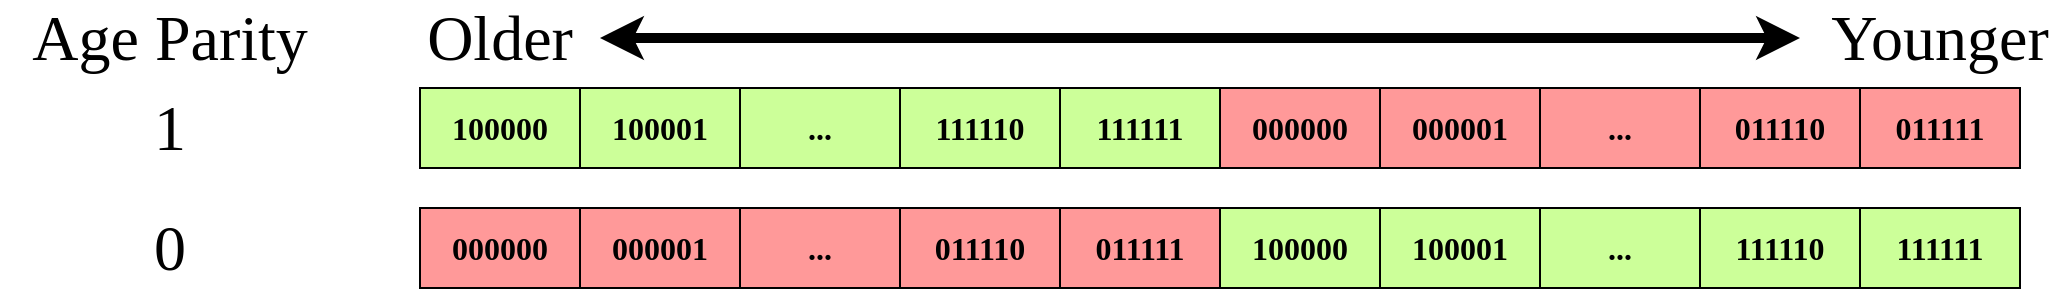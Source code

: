 <mxfile version="24.9.0" pages="2">
  <diagram name="comparison" id="0M0nQe4vPvwhYYGZiS-Q">
    <mxGraphModel dx="1242" dy="785" grid="1" gridSize="10" guides="1" tooltips="1" connect="1" arrows="1" fold="1" page="1" pageScale="1" pageWidth="850" pageHeight="1100" math="0" shadow="0">
      <root>
        <mxCell id="0" />
        <mxCell id="1" parent="0" />
        <mxCell id="TExIWr_ZSbE-Itn35Uh6-1" value="&lt;font face=&quot;Source Code Pro&quot; style=&quot;font-size: 16px;&quot;&gt;&lt;b style=&quot;&quot;&gt;100000&lt;/b&gt;&lt;/font&gt;" style="rounded=0;whiteSpace=wrap;html=1;fillColor=#CCFF99;" vertex="1" parent="1">
          <mxGeometry x="220" y="50" width="80" height="40" as="geometry" />
        </mxCell>
        <mxCell id="TExIWr_ZSbE-Itn35Uh6-2" value="&lt;font face=&quot;Source Code Pro&quot;&gt;&lt;b&gt;100001&lt;/b&gt;&lt;/font&gt;" style="rounded=0;whiteSpace=wrap;html=1;fontSize=16;fillColor=#CCFF99;" vertex="1" parent="1">
          <mxGeometry x="300" y="50" width="80" height="40" as="geometry" />
        </mxCell>
        <mxCell id="TExIWr_ZSbE-Itn35Uh6-3" value="&lt;font face=&quot;Source Code Pro&quot;&gt;&lt;b&gt;...&lt;/b&gt;&lt;/font&gt;" style="rounded=0;whiteSpace=wrap;html=1;fontSize=16;fillColor=#CCFF99;" vertex="1" parent="1">
          <mxGeometry x="380" y="50" width="80" height="40" as="geometry" />
        </mxCell>
        <mxCell id="TExIWr_ZSbE-Itn35Uh6-4" value="&lt;font face=&quot;Source Code Pro&quot;&gt;&lt;b&gt;111110&lt;/b&gt;&lt;/font&gt;" style="rounded=0;whiteSpace=wrap;html=1;fontSize=16;fillColor=#CCFF99;" vertex="1" parent="1">
          <mxGeometry x="460" y="50" width="80" height="40" as="geometry" />
        </mxCell>
        <mxCell id="TExIWr_ZSbE-Itn35Uh6-5" value="&lt;font face=&quot;Source Code Pro&quot;&gt;&lt;b&gt;111111&lt;/b&gt;&lt;/font&gt;" style="rounded=0;whiteSpace=wrap;html=1;fontSize=16;fillColor=#CCFF99;" vertex="1" parent="1">
          <mxGeometry x="540" y="50" width="80" height="40" as="geometry" />
        </mxCell>
        <mxCell id="TExIWr_ZSbE-Itn35Uh6-6" value="&lt;font face=&quot;Source Code Pro&quot;&gt;&lt;b&gt;000000&lt;/b&gt;&lt;/font&gt;" style="rounded=0;whiteSpace=wrap;html=1;fontSize=16;fillColor=#FF9999;" vertex="1" parent="1">
          <mxGeometry x="620" y="50" width="80" height="40" as="geometry" />
        </mxCell>
        <mxCell id="TExIWr_ZSbE-Itn35Uh6-7" value="&lt;font face=&quot;Source Code Pro&quot;&gt;&lt;b&gt;000001&lt;/b&gt;&lt;/font&gt;" style="rounded=0;whiteSpace=wrap;html=1;fontSize=16;fillColor=#FF9999;" vertex="1" parent="1">
          <mxGeometry x="700" y="50" width="80" height="40" as="geometry" />
        </mxCell>
        <mxCell id="TExIWr_ZSbE-Itn35Uh6-8" value="&lt;font face=&quot;Source Code Pro&quot;&gt;&lt;b&gt;...&lt;/b&gt;&lt;/font&gt;" style="rounded=0;whiteSpace=wrap;html=1;fontSize=16;fillColor=#FF9999;" vertex="1" parent="1">
          <mxGeometry x="780" y="50" width="80" height="40" as="geometry" />
        </mxCell>
        <mxCell id="TExIWr_ZSbE-Itn35Uh6-9" value="&lt;font face=&quot;Source Code Pro&quot;&gt;&lt;b&gt;011110&lt;/b&gt;&lt;/font&gt;" style="rounded=0;whiteSpace=wrap;html=1;fontSize=16;fillColor=#FF9999;" vertex="1" parent="1">
          <mxGeometry x="860" y="50" width="80" height="40" as="geometry" />
        </mxCell>
        <mxCell id="TExIWr_ZSbE-Itn35Uh6-10" value="&lt;font face=&quot;Source Code Pro&quot;&gt;&lt;b&gt;011111&lt;/b&gt;&lt;/font&gt;" style="rounded=0;whiteSpace=wrap;html=1;fontSize=16;fillColor=#FF9999;" vertex="1" parent="1">
          <mxGeometry x="940" y="50" width="80" height="40" as="geometry" />
        </mxCell>
        <mxCell id="TExIWr_ZSbE-Itn35Uh6-11" value="&lt;font data-font-src=&quot;https://fonts.googleapis.com/css?family=Spectral&quot; face=&quot;Spectral&quot; style=&quot;font-size: 32px;&quot;&gt;Older&lt;/font&gt;" style="text;html=1;align=center;verticalAlign=middle;whiteSpace=wrap;rounded=0;" vertex="1" parent="1">
          <mxGeometry x="220" y="10" width="80" height="30" as="geometry" />
        </mxCell>
        <mxCell id="TExIWr_ZSbE-Itn35Uh6-12" value="&lt;font data-font-src=&quot;https://fonts.googleapis.com/css?family=Spectral&quot; face=&quot;Spectral&quot; style=&quot;font-size: 32px;&quot;&gt;Younger&lt;/font&gt;" style="text;html=1;align=center;verticalAlign=middle;whiteSpace=wrap;rounded=0;" vertex="1" parent="1">
          <mxGeometry x="940" y="10" width="80" height="30" as="geometry" />
        </mxCell>
        <mxCell id="TExIWr_ZSbE-Itn35Uh6-13" value="" style="endArrow=classic;startArrow=classic;html=1;rounded=0;strokeWidth=5;" edge="1" parent="1">
          <mxGeometry width="50" height="50" relative="1" as="geometry">
            <mxPoint x="310" y="25" as="sourcePoint" />
            <mxPoint x="910" y="25" as="targetPoint" />
          </mxGeometry>
        </mxCell>
        <mxCell id="TExIWr_ZSbE-Itn35Uh6-14" value="&lt;font data-font-src=&quot;https://fonts.googleapis.com/css?family=Spectral&quot; face=&quot;Spectral&quot; style=&quot;font-size: 32px;&quot;&gt;Age Parity&lt;/font&gt;" style="text;html=1;align=center;verticalAlign=middle;whiteSpace=wrap;rounded=0;" vertex="1" parent="1">
          <mxGeometry x="10" y="10" width="170" height="30" as="geometry" />
        </mxCell>
        <mxCell id="TExIWr_ZSbE-Itn35Uh6-15" value="&lt;font face=&quot;Source Code Pro&quot; style=&quot;font-size: 32px;&quot;&gt;0&lt;/font&gt;" style="text;html=1;align=center;verticalAlign=middle;whiteSpace=wrap;rounded=0;" vertex="1" parent="1">
          <mxGeometry x="75" y="110" width="40" height="40" as="geometry" />
        </mxCell>
        <mxCell id="TExIWr_ZSbE-Itn35Uh6-16" value="&lt;font face=&quot;Source Code Pro&quot; style=&quot;font-size: 32px;&quot;&gt;1&lt;/font&gt;" style="text;html=1;align=center;verticalAlign=middle;whiteSpace=wrap;rounded=0;" vertex="1" parent="1">
          <mxGeometry x="75" y="50" width="40" height="40" as="geometry" />
        </mxCell>
        <mxCell id="TExIWr_ZSbE-Itn35Uh6-17" value="&lt;font face=&quot;Source Code Pro&quot;&gt;&lt;b&gt;000000&lt;/b&gt;&lt;/font&gt;" style="rounded=0;whiteSpace=wrap;html=1;fontSize=16;fillColor=#FF9999;" vertex="1" parent="1">
          <mxGeometry x="220" y="110" width="80" height="40" as="geometry" />
        </mxCell>
        <mxCell id="TExIWr_ZSbE-Itn35Uh6-18" value="&lt;font face=&quot;Source Code Pro&quot;&gt;&lt;b&gt;000001&lt;/b&gt;&lt;/font&gt;" style="rounded=0;whiteSpace=wrap;html=1;fontSize=16;fillColor=#FF9999;" vertex="1" parent="1">
          <mxGeometry x="300" y="110" width="80" height="40" as="geometry" />
        </mxCell>
        <mxCell id="TExIWr_ZSbE-Itn35Uh6-19" value="&lt;font face=&quot;Source Code Pro&quot;&gt;&lt;b&gt;...&lt;/b&gt;&lt;/font&gt;" style="rounded=0;whiteSpace=wrap;html=1;fontSize=16;fillColor=#FF9999;" vertex="1" parent="1">
          <mxGeometry x="380" y="110" width="80" height="40" as="geometry" />
        </mxCell>
        <mxCell id="TExIWr_ZSbE-Itn35Uh6-20" value="&lt;font face=&quot;Source Code Pro&quot;&gt;&lt;b&gt;011110&lt;/b&gt;&lt;/font&gt;" style="rounded=0;whiteSpace=wrap;html=1;fontSize=16;fillColor=#FF9999;" vertex="1" parent="1">
          <mxGeometry x="460" y="110" width="80" height="40" as="geometry" />
        </mxCell>
        <mxCell id="TExIWr_ZSbE-Itn35Uh6-21" value="&lt;font face=&quot;Source Code Pro&quot;&gt;&lt;b&gt;011111&lt;/b&gt;&lt;/font&gt;" style="rounded=0;whiteSpace=wrap;html=1;fontSize=16;fillColor=#FF9999;" vertex="1" parent="1">
          <mxGeometry x="540" y="110" width="80" height="40" as="geometry" />
        </mxCell>
        <mxCell id="TExIWr_ZSbE-Itn35Uh6-22" value="&lt;font face=&quot;Source Code Pro&quot; style=&quot;font-size: 16px;&quot;&gt;&lt;b style=&quot;&quot;&gt;100000&lt;/b&gt;&lt;/font&gt;" style="rounded=0;whiteSpace=wrap;html=1;fillColor=#CCFF99;" vertex="1" parent="1">
          <mxGeometry x="620" y="110" width="80" height="40" as="geometry" />
        </mxCell>
        <mxCell id="TExIWr_ZSbE-Itn35Uh6-23" value="&lt;font face=&quot;Source Code Pro&quot;&gt;&lt;b&gt;100001&lt;/b&gt;&lt;/font&gt;" style="rounded=0;whiteSpace=wrap;html=1;fontSize=16;fillColor=#CCFF99;" vertex="1" parent="1">
          <mxGeometry x="700" y="110" width="80" height="40" as="geometry" />
        </mxCell>
        <mxCell id="TExIWr_ZSbE-Itn35Uh6-24" value="&lt;font face=&quot;Source Code Pro&quot;&gt;&lt;b&gt;...&lt;/b&gt;&lt;/font&gt;" style="rounded=0;whiteSpace=wrap;html=1;fontSize=16;fillColor=#CCFF99;" vertex="1" parent="1">
          <mxGeometry x="780" y="110" width="80" height="40" as="geometry" />
        </mxCell>
        <mxCell id="TExIWr_ZSbE-Itn35Uh6-25" value="&lt;font face=&quot;Source Code Pro&quot;&gt;&lt;b&gt;111110&lt;/b&gt;&lt;/font&gt;" style="rounded=0;whiteSpace=wrap;html=1;fontSize=16;fillColor=#CCFF99;" vertex="1" parent="1">
          <mxGeometry x="860" y="110" width="80" height="40" as="geometry" />
        </mxCell>
        <mxCell id="TExIWr_ZSbE-Itn35Uh6-26" value="&lt;font face=&quot;Source Code Pro&quot;&gt;&lt;b&gt;111111&lt;/b&gt;&lt;/font&gt;" style="rounded=0;whiteSpace=wrap;html=1;fontSize=16;fillColor=#CCFF99;" vertex="1" parent="1">
          <mxGeometry x="940" y="110" width="80" height="40" as="geometry" />
        </mxCell>
      </root>
    </mxGraphModel>
  </diagram>
  <diagram id="j8wYUCVkxpJF3SLPZUCT" name="transition">
    <mxGraphModel dx="1242" dy="785" grid="1" gridSize="10" guides="1" tooltips="1" connect="1" arrows="1" fold="1" page="1" pageScale="1" pageWidth="850" pageHeight="1100" math="0" shadow="0">
      <root>
        <mxCell id="0" />
        <mxCell id="1" parent="0" />
        <mxCell id="yOnYXmLydsECGC7rRDOM-1" value="&lt;font data-font-src=&quot;https://fonts.googleapis.com/css?family=Spectral&quot; face=&quot;Spectral&quot; style=&quot;font-size: 32px;&quot;&gt;Age Parity&lt;/font&gt;" style="text;html=1;align=center;verticalAlign=middle;whiteSpace=wrap;rounded=0;" vertex="1" parent="1">
          <mxGeometry x="40" y="160" width="170" height="30" as="geometry" />
        </mxCell>
        <mxCell id="p1rVr1j-u2DOIWnISoBu-1" value="&lt;font face=&quot;Source Code Pro&quot; style=&quot;font-size: 16px;&quot;&gt;&lt;b style=&quot;&quot;&gt;100000&lt;/b&gt;&lt;/font&gt;" style="rounded=0;whiteSpace=wrap;html=1;fillColor=#CCFF99;" vertex="1" parent="1">
          <mxGeometry x="640" y="200" width="80" height="40" as="geometry" />
        </mxCell>
        <mxCell id="p1rVr1j-u2DOIWnISoBu-2" value="&lt;font face=&quot;Source Code Pro&quot;&gt;&lt;b&gt;100001&lt;/b&gt;&lt;/font&gt;" style="rounded=0;whiteSpace=wrap;html=1;fontSize=16;fillColor=#CCFF99;" vertex="1" parent="1">
          <mxGeometry x="720" y="200" width="80" height="40" as="geometry" />
        </mxCell>
        <mxCell id="p1rVr1j-u2DOIWnISoBu-3" value="&lt;font face=&quot;Source Code Pro&quot;&gt;&lt;b&gt;...&lt;/b&gt;&lt;/font&gt;" style="rounded=0;whiteSpace=wrap;html=1;fontSize=16;fillColor=#CCFF99;" vertex="1" parent="1">
          <mxGeometry x="800" y="200" width="80" height="40" as="geometry" />
        </mxCell>
        <mxCell id="p1rVr1j-u2DOIWnISoBu-4" value="&lt;font face=&quot;Source Code Pro&quot;&gt;&lt;b&gt;111110&lt;/b&gt;&lt;/font&gt;" style="rounded=0;whiteSpace=wrap;html=1;fontSize=16;fillColor=#CCFF99;" vertex="1" parent="1">
          <mxGeometry x="880" y="200" width="80" height="40" as="geometry" />
        </mxCell>
        <mxCell id="p1rVr1j-u2DOIWnISoBu-5" value="&lt;font face=&quot;Source Code Pro&quot;&gt;&lt;b&gt;111111&lt;/b&gt;&lt;/font&gt;" style="rounded=0;whiteSpace=wrap;html=1;fontSize=16;fillColor=#CCFF99;" vertex="1" parent="1">
          <mxGeometry x="960" y="200" width="80" height="40" as="geometry" />
        </mxCell>
        <mxCell id="p1rVr1j-u2DOIWnISoBu-6" value="&lt;font face=&quot;Source Code Pro&quot;&gt;&lt;b&gt;000000&lt;/b&gt;&lt;/font&gt;" style="rounded=0;whiteSpace=wrap;html=1;fontSize=16;fillColor=#FF9999;" vertex="1" parent="1">
          <mxGeometry x="240" y="200" width="80" height="40" as="geometry" />
        </mxCell>
        <mxCell id="p1rVr1j-u2DOIWnISoBu-7" value="&lt;font face=&quot;Source Code Pro&quot;&gt;&lt;b&gt;000001&lt;/b&gt;&lt;/font&gt;" style="rounded=0;whiteSpace=wrap;html=1;fontSize=16;fillColor=#FF9999;" vertex="1" parent="1">
          <mxGeometry x="320" y="200" width="80" height="40" as="geometry" />
        </mxCell>
        <mxCell id="p1rVr1j-u2DOIWnISoBu-8" value="&lt;font face=&quot;Source Code Pro&quot;&gt;&lt;b&gt;...&lt;/b&gt;&lt;/font&gt;" style="rounded=0;whiteSpace=wrap;html=1;fontSize=16;fillColor=#FF9999;" vertex="1" parent="1">
          <mxGeometry x="400" y="200" width="80" height="40" as="geometry" />
        </mxCell>
        <mxCell id="p1rVr1j-u2DOIWnISoBu-9" value="&lt;font face=&quot;Source Code Pro&quot;&gt;&lt;b&gt;011110&lt;/b&gt;&lt;/font&gt;" style="rounded=0;whiteSpace=wrap;html=1;fontSize=16;fillColor=#FF9999;" vertex="1" parent="1">
          <mxGeometry x="480" y="200" width="80" height="40" as="geometry" />
        </mxCell>
        <mxCell id="p1rVr1j-u2DOIWnISoBu-10" value="&lt;font face=&quot;Source Code Pro&quot;&gt;&lt;b&gt;011111&lt;/b&gt;&lt;/font&gt;" style="rounded=0;whiteSpace=wrap;html=1;fontSize=16;fillColor=#FF9999;" vertex="1" parent="1">
          <mxGeometry x="560" y="200" width="80" height="40" as="geometry" />
        </mxCell>
        <mxCell id="p1rVr1j-u2DOIWnISoBu-11" value="" style="endArrow=classic;html=1;rounded=0;strokeWidth=4;" edge="1" parent="1">
          <mxGeometry width="50" height="50" relative="1" as="geometry">
            <mxPoint x="599.94" y="150" as="sourcePoint" />
            <mxPoint x="599.94" y="190" as="targetPoint" />
          </mxGeometry>
        </mxCell>
        <mxCell id="p1rVr1j-u2DOIWnISoBu-12" value="&lt;font data-font-src=&quot;https://fonts.googleapis.com/css?family=Spectral&quot; face=&quot;Spectral&quot; style=&quot;font-size: 24px;&quot;&gt;Last Committed&lt;/font&gt;" style="text;html=1;align=center;verticalAlign=middle;whiteSpace=wrap;rounded=0;strokeColor=default;fillColor=default;" vertex="1" parent="1">
          <mxGeometry x="507.5" y="110" width="185" height="40" as="geometry" />
        </mxCell>
        <mxCell id="p1rVr1j-u2DOIWnISoBu-15" value="" style="endArrow=classic;html=1;rounded=0;strokeWidth=4;" edge="1" parent="1">
          <mxGeometry width="50" height="50" relative="1" as="geometry">
            <mxPoint x="999.94" y="150" as="sourcePoint" />
            <mxPoint x="999.94" y="190" as="targetPoint" />
          </mxGeometry>
        </mxCell>
        <mxCell id="p1rVr1j-u2DOIWnISoBu-16" value="&lt;font data-font-src=&quot;https://fonts.googleapis.com/css?family=Spectral&quot; face=&quot;Spectral&quot; style=&quot;font-size: 24px;&quot;&gt;Next To Issue&lt;/font&gt;" style="text;html=1;align=center;verticalAlign=middle;whiteSpace=wrap;rounded=0;strokeColor=default;fillColor=default;" vertex="1" parent="1">
          <mxGeometry x="907.5" y="110" width="185" height="40" as="geometry" />
        </mxCell>
        <mxCell id="-m3cgNoUSR38deEld0bs-1" value="&lt;font face=&quot;Source Code Pro&quot; style=&quot;font-size: 32px;&quot;&gt;0&lt;/font&gt;" style="text;html=1;align=center;verticalAlign=middle;whiteSpace=wrap;rounded=0;" vertex="1" parent="1">
          <mxGeometry x="100" y="200" width="40" height="40" as="geometry" />
        </mxCell>
        <mxCell id="-m3cgNoUSR38deEld0bs-12" value="" style="endArrow=classic;html=1;rounded=0;strokeWidth=4;" edge="1" parent="1">
          <mxGeometry width="50" height="50" relative="1" as="geometry">
            <mxPoint x="679.63" y="260" as="sourcePoint" />
            <mxPoint x="679.63" y="300" as="targetPoint" />
          </mxGeometry>
        </mxCell>
        <mxCell id="-m3cgNoUSR38deEld0bs-14" value="" style="endArrow=classic;html=1;rounded=0;strokeWidth=4;" edge="1" parent="1">
          <mxGeometry width="50" height="50" relative="1" as="geometry">
            <mxPoint x="999.94" y="260" as="sourcePoint" />
            <mxPoint x="999.94" y="300" as="targetPoint" />
          </mxGeometry>
        </mxCell>
        <mxCell id="-m3cgNoUSR38deEld0bs-16" value="&lt;font face=&quot;Source Code Pro&quot; style=&quot;font-size: 32px;&quot;&gt;0&lt;/font&gt;&lt;font face=&quot;Source Code Pro&quot;&gt;&lt;span style=&quot;font-size: 32px;&quot;&gt;→1&lt;/span&gt;&lt;/font&gt;" style="text;html=1;align=center;verticalAlign=middle;whiteSpace=wrap;rounded=0;" vertex="1" parent="1">
          <mxGeometry x="100" y="310" width="40" height="40" as="geometry" />
        </mxCell>
        <mxCell id="-m3cgNoUSR38deEld0bs-17" value="&lt;font face=&quot;Source Code Pro&quot;&gt;&lt;span style=&quot;font-size: 32px;&quot;&gt;1&lt;/span&gt;&lt;/font&gt;" style="text;html=1;align=center;verticalAlign=middle;whiteSpace=wrap;rounded=0;" vertex="1" parent="1">
          <mxGeometry x="100" y="420" width="40" height="40" as="geometry" />
        </mxCell>
        <mxCell id="-m3cgNoUSR38deEld0bs-18" value="&lt;font face=&quot;Source Code Pro&quot; style=&quot;font-size: 16px;&quot;&gt;&lt;b style=&quot;&quot;&gt;100000&lt;/b&gt;&lt;/font&gt;" style="rounded=0;whiteSpace=wrap;html=1;fillColor=#CCFF99;" vertex="1" parent="1">
          <mxGeometry x="640" y="420" width="80" height="40" as="geometry" />
        </mxCell>
        <mxCell id="-m3cgNoUSR38deEld0bs-19" value="&lt;font face=&quot;Source Code Pro&quot;&gt;&lt;b&gt;100001&lt;/b&gt;&lt;/font&gt;" style="rounded=0;whiteSpace=wrap;html=1;fontSize=16;fillColor=#CCFF99;" vertex="1" parent="1">
          <mxGeometry x="720" y="420" width="80" height="40" as="geometry" />
        </mxCell>
        <mxCell id="-m3cgNoUSR38deEld0bs-20" value="&lt;font face=&quot;Source Code Pro&quot;&gt;&lt;b&gt;...&lt;/b&gt;&lt;/font&gt;" style="rounded=0;whiteSpace=wrap;html=1;fontSize=16;fillColor=#CCFF99;" vertex="1" parent="1">
          <mxGeometry x="800" y="420" width="80" height="40" as="geometry" />
        </mxCell>
        <mxCell id="-m3cgNoUSR38deEld0bs-21" value="&lt;font face=&quot;Source Code Pro&quot;&gt;&lt;b&gt;111110&lt;/b&gt;&lt;/font&gt;" style="rounded=0;whiteSpace=wrap;html=1;fontSize=16;fillColor=#CCFF99;" vertex="1" parent="1">
          <mxGeometry x="880" y="420" width="80" height="40" as="geometry" />
        </mxCell>
        <mxCell id="-m3cgNoUSR38deEld0bs-22" value="&lt;font face=&quot;Source Code Pro&quot;&gt;&lt;b&gt;111111&lt;/b&gt;&lt;/font&gt;" style="rounded=0;whiteSpace=wrap;html=1;fontSize=16;fillColor=#CCFF99;" vertex="1" parent="1">
          <mxGeometry x="960" y="420" width="80" height="40" as="geometry" />
        </mxCell>
        <mxCell id="-m3cgNoUSR38deEld0bs-23" value="&lt;font face=&quot;Source Code Pro&quot;&gt;&lt;b&gt;000000&lt;/b&gt;&lt;/font&gt;" style="rounded=0;whiteSpace=wrap;html=1;fontSize=16;fillColor=#FF9999;" vertex="1" parent="1">
          <mxGeometry x="1040" y="420" width="80" height="40" as="geometry" />
        </mxCell>
        <mxCell id="-m3cgNoUSR38deEld0bs-24" value="&lt;font face=&quot;Source Code Pro&quot;&gt;&lt;b&gt;000001&lt;/b&gt;&lt;/font&gt;" style="rounded=0;whiteSpace=wrap;html=1;fontSize=16;fillColor=#FF9999;" vertex="1" parent="1">
          <mxGeometry x="1120" y="420" width="80" height="40" as="geometry" />
        </mxCell>
        <mxCell id="-m3cgNoUSR38deEld0bs-25" value="&lt;font face=&quot;Source Code Pro&quot;&gt;&lt;b&gt;...&lt;/b&gt;&lt;/font&gt;" style="rounded=0;whiteSpace=wrap;html=1;fontSize=16;fillColor=#FF9999;" vertex="1" parent="1">
          <mxGeometry x="1200" y="420" width="80" height="40" as="geometry" />
        </mxCell>
        <mxCell id="-m3cgNoUSR38deEld0bs-26" value="&lt;font face=&quot;Source Code Pro&quot;&gt;&lt;b&gt;011110&lt;/b&gt;&lt;/font&gt;" style="rounded=0;whiteSpace=wrap;html=1;fontSize=16;fillColor=#FF9999;" vertex="1" parent="1">
          <mxGeometry x="1280" y="420" width="80" height="40" as="geometry" />
        </mxCell>
        <mxCell id="-m3cgNoUSR38deEld0bs-27" value="&lt;font face=&quot;Source Code Pro&quot;&gt;&lt;b&gt;011111&lt;/b&gt;&lt;/font&gt;" style="rounded=0;whiteSpace=wrap;html=1;fontSize=16;fillColor=#FF9999;" vertex="1" parent="1">
          <mxGeometry x="1360" y="420" width="80" height="40" as="geometry" />
        </mxCell>
        <mxCell id="-m3cgNoUSR38deEld0bs-28" value="" style="endArrow=classic;html=1;rounded=0;strokeWidth=4;" edge="1" parent="1">
          <mxGeometry width="50" height="50" relative="1" as="geometry">
            <mxPoint x="679.63" y="370" as="sourcePoint" />
            <mxPoint x="679.63" y="410" as="targetPoint" />
          </mxGeometry>
        </mxCell>
        <mxCell id="-m3cgNoUSR38deEld0bs-29" value="" style="endArrow=classic;html=1;rounded=0;strokeWidth=4;" edge="1" parent="1">
          <mxGeometry width="50" height="50" relative="1" as="geometry">
            <mxPoint x="1079.5" y="370" as="sourcePoint" />
            <mxPoint x="1079.5" y="410" as="targetPoint" />
          </mxGeometry>
        </mxCell>
        <mxCell id="EWrY2184X5Bb_nTCAWqA-1" value="&lt;font face=&quot;Source Code Pro&quot; style=&quot;font-size: 16px;&quot;&gt;&lt;b style=&quot;&quot;&gt;100000&lt;/b&gt;&lt;/font&gt;" style="rounded=0;whiteSpace=wrap;html=1;fillColor=#CCFF99;" vertex="1" parent="1">
          <mxGeometry x="640" y="310" width="80" height="40" as="geometry" />
        </mxCell>
        <mxCell id="EWrY2184X5Bb_nTCAWqA-2" value="&lt;font face=&quot;Source Code Pro&quot;&gt;&lt;b&gt;100001&lt;/b&gt;&lt;/font&gt;" style="rounded=0;whiteSpace=wrap;html=1;fontSize=16;fillColor=#CCFF99;" vertex="1" parent="1">
          <mxGeometry x="720" y="310" width="80" height="40" as="geometry" />
        </mxCell>
        <mxCell id="EWrY2184X5Bb_nTCAWqA-3" value="&lt;font face=&quot;Source Code Pro&quot;&gt;&lt;b&gt;...&lt;/b&gt;&lt;/font&gt;" style="rounded=0;whiteSpace=wrap;html=1;fontSize=16;fillColor=#CCFF99;" vertex="1" parent="1">
          <mxGeometry x="800" y="310" width="80" height="40" as="geometry" />
        </mxCell>
        <mxCell id="EWrY2184X5Bb_nTCAWqA-4" value="&lt;font face=&quot;Source Code Pro&quot;&gt;&lt;b&gt;111110&lt;/b&gt;&lt;/font&gt;" style="rounded=0;whiteSpace=wrap;html=1;fontSize=16;fillColor=#CCFF99;" vertex="1" parent="1">
          <mxGeometry x="880" y="310" width="80" height="40" as="geometry" />
        </mxCell>
        <mxCell id="EWrY2184X5Bb_nTCAWqA-5" value="&lt;font face=&quot;Source Code Pro&quot;&gt;&lt;b&gt;111111&lt;/b&gt;&lt;/font&gt;" style="rounded=0;whiteSpace=wrap;html=1;fontSize=16;fillColor=#CCFF99;" vertex="1" parent="1">
          <mxGeometry x="960" y="310" width="80" height="40" as="geometry" />
        </mxCell>
        <mxCell id="EWrY2184X5Bb_nTCAWqA-6" value="&lt;font face=&quot;Source Code Pro&quot;&gt;&lt;b&gt;000000&lt;/b&gt;&lt;/font&gt;" style="rounded=0;whiteSpace=wrap;html=1;fontSize=16;fillColor=#FF9999;" vertex="1" parent="1">
          <mxGeometry x="240" y="310" width="80" height="40" as="geometry" />
        </mxCell>
        <mxCell id="EWrY2184X5Bb_nTCAWqA-7" value="&lt;font face=&quot;Source Code Pro&quot;&gt;&lt;b&gt;000001&lt;/b&gt;&lt;/font&gt;" style="rounded=0;whiteSpace=wrap;html=1;fontSize=16;fillColor=#FF9999;" vertex="1" parent="1">
          <mxGeometry x="320" y="310" width="80" height="40" as="geometry" />
        </mxCell>
        <mxCell id="EWrY2184X5Bb_nTCAWqA-8" value="&lt;font face=&quot;Source Code Pro&quot;&gt;&lt;b&gt;...&lt;/b&gt;&lt;/font&gt;" style="rounded=0;whiteSpace=wrap;html=1;fontSize=16;fillColor=#FF9999;" vertex="1" parent="1">
          <mxGeometry x="400" y="310" width="80" height="40" as="geometry" />
        </mxCell>
        <mxCell id="EWrY2184X5Bb_nTCAWqA-9" value="&lt;font face=&quot;Source Code Pro&quot;&gt;&lt;b&gt;011110&lt;/b&gt;&lt;/font&gt;" style="rounded=0;whiteSpace=wrap;html=1;fontSize=16;fillColor=#FF9999;" vertex="1" parent="1">
          <mxGeometry x="480" y="310" width="80" height="40" as="geometry" />
        </mxCell>
        <mxCell id="EWrY2184X5Bb_nTCAWqA-10" value="&lt;font face=&quot;Source Code Pro&quot;&gt;&lt;b&gt;011111&lt;/b&gt;&lt;/font&gt;" style="rounded=0;whiteSpace=wrap;html=1;fontSize=16;fillColor=#FF9999;" vertex="1" parent="1">
          <mxGeometry x="560" y="310" width="80" height="40" as="geometry" />
        </mxCell>
      </root>
    </mxGraphModel>
  </diagram>
</mxfile>
